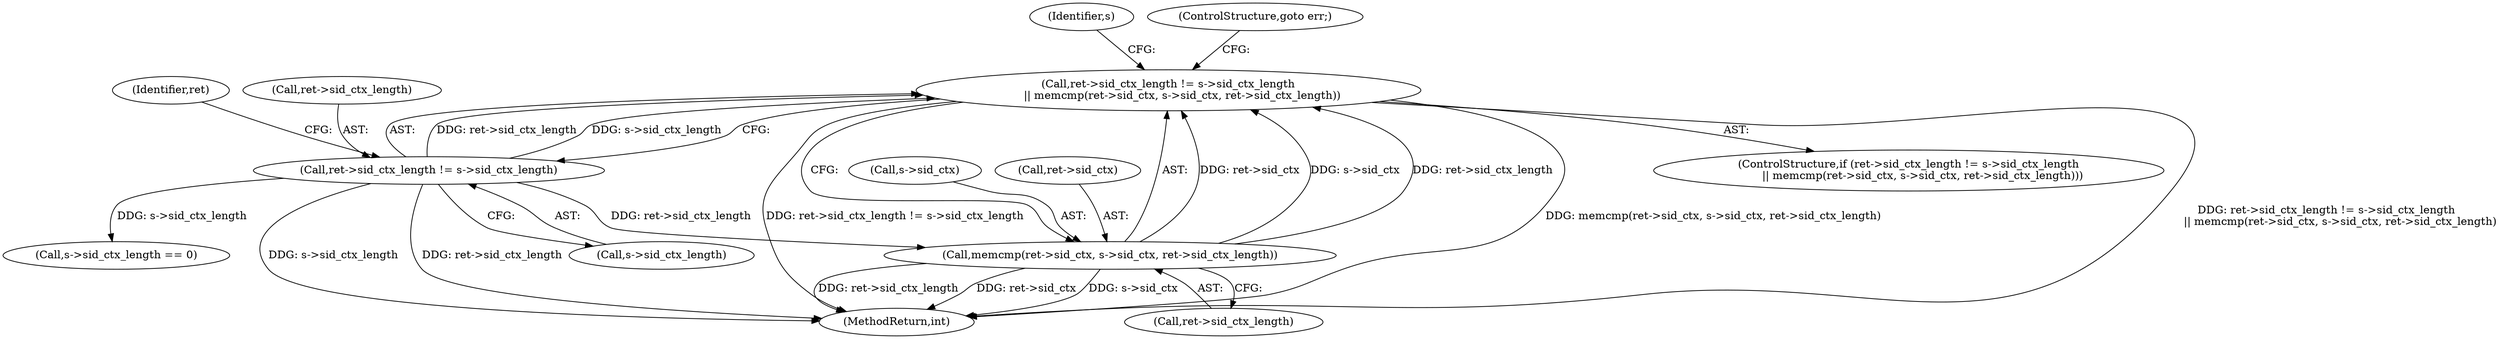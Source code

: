 digraph "0_openssl_a004e72b95835136d3f1ea90517f706c24c03da7_0@API" {
"1000329" [label="(Call,ret->sid_ctx_length != s->sid_ctx_length\n        || memcmp(ret->sid_ctx, s->sid_ctx, ret->sid_ctx_length))"];
"1000330" [label="(Call,ret->sid_ctx_length != s->sid_ctx_length)"];
"1000337" [label="(Call,memcmp(ret->sid_ctx, s->sid_ctx, ret->sid_ctx_length))"];
"1000328" [label="(ControlStructure,if (ret->sid_ctx_length != s->sid_ctx_length\n        || memcmp(ret->sid_ctx, s->sid_ctx, ret->sid_ctx_length)))"];
"1000516" [label="(MethodReturn,int)"];
"1000339" [label="(Identifier,ret)"];
"1000331" [label="(Call,ret->sid_ctx_length)"];
"1000344" [label="(Call,ret->sid_ctx_length)"];
"1000330" [label="(Call,ret->sid_ctx_length != s->sid_ctx_length)"];
"1000334" [label="(Call,s->sid_ctx_length)"];
"1000341" [label="(Call,s->sid_ctx)"];
"1000338" [label="(Call,ret->sid_ctx)"];
"1000353" [label="(Identifier,s)"];
"1000337" [label="(Call,memcmp(ret->sid_ctx, s->sid_ctx, ret->sid_ctx_length))"];
"1000329" [label="(Call,ret->sid_ctx_length != s->sid_ctx_length\n        || memcmp(ret->sid_ctx, s->sid_ctx, ret->sid_ctx_length))"];
"1000348" [label="(ControlStructure,goto err;)"];
"1000356" [label="(Call,s->sid_ctx_length == 0)"];
"1000329" -> "1000328"  [label="AST: "];
"1000329" -> "1000330"  [label="CFG: "];
"1000329" -> "1000337"  [label="CFG: "];
"1000330" -> "1000329"  [label="AST: "];
"1000337" -> "1000329"  [label="AST: "];
"1000348" -> "1000329"  [label="CFG: "];
"1000353" -> "1000329"  [label="CFG: "];
"1000329" -> "1000516"  [label="DDG: ret->sid_ctx_length != s->sid_ctx_length\n        || memcmp(ret->sid_ctx, s->sid_ctx, ret->sid_ctx_length)"];
"1000329" -> "1000516"  [label="DDG: ret->sid_ctx_length != s->sid_ctx_length"];
"1000329" -> "1000516"  [label="DDG: memcmp(ret->sid_ctx, s->sid_ctx, ret->sid_ctx_length)"];
"1000330" -> "1000329"  [label="DDG: ret->sid_ctx_length"];
"1000330" -> "1000329"  [label="DDG: s->sid_ctx_length"];
"1000337" -> "1000329"  [label="DDG: ret->sid_ctx"];
"1000337" -> "1000329"  [label="DDG: s->sid_ctx"];
"1000337" -> "1000329"  [label="DDG: ret->sid_ctx_length"];
"1000330" -> "1000334"  [label="CFG: "];
"1000331" -> "1000330"  [label="AST: "];
"1000334" -> "1000330"  [label="AST: "];
"1000339" -> "1000330"  [label="CFG: "];
"1000330" -> "1000516"  [label="DDG: s->sid_ctx_length"];
"1000330" -> "1000516"  [label="DDG: ret->sid_ctx_length"];
"1000330" -> "1000337"  [label="DDG: ret->sid_ctx_length"];
"1000330" -> "1000356"  [label="DDG: s->sid_ctx_length"];
"1000337" -> "1000344"  [label="CFG: "];
"1000338" -> "1000337"  [label="AST: "];
"1000341" -> "1000337"  [label="AST: "];
"1000344" -> "1000337"  [label="AST: "];
"1000337" -> "1000516"  [label="DDG: ret->sid_ctx_length"];
"1000337" -> "1000516"  [label="DDG: ret->sid_ctx"];
"1000337" -> "1000516"  [label="DDG: s->sid_ctx"];
}
